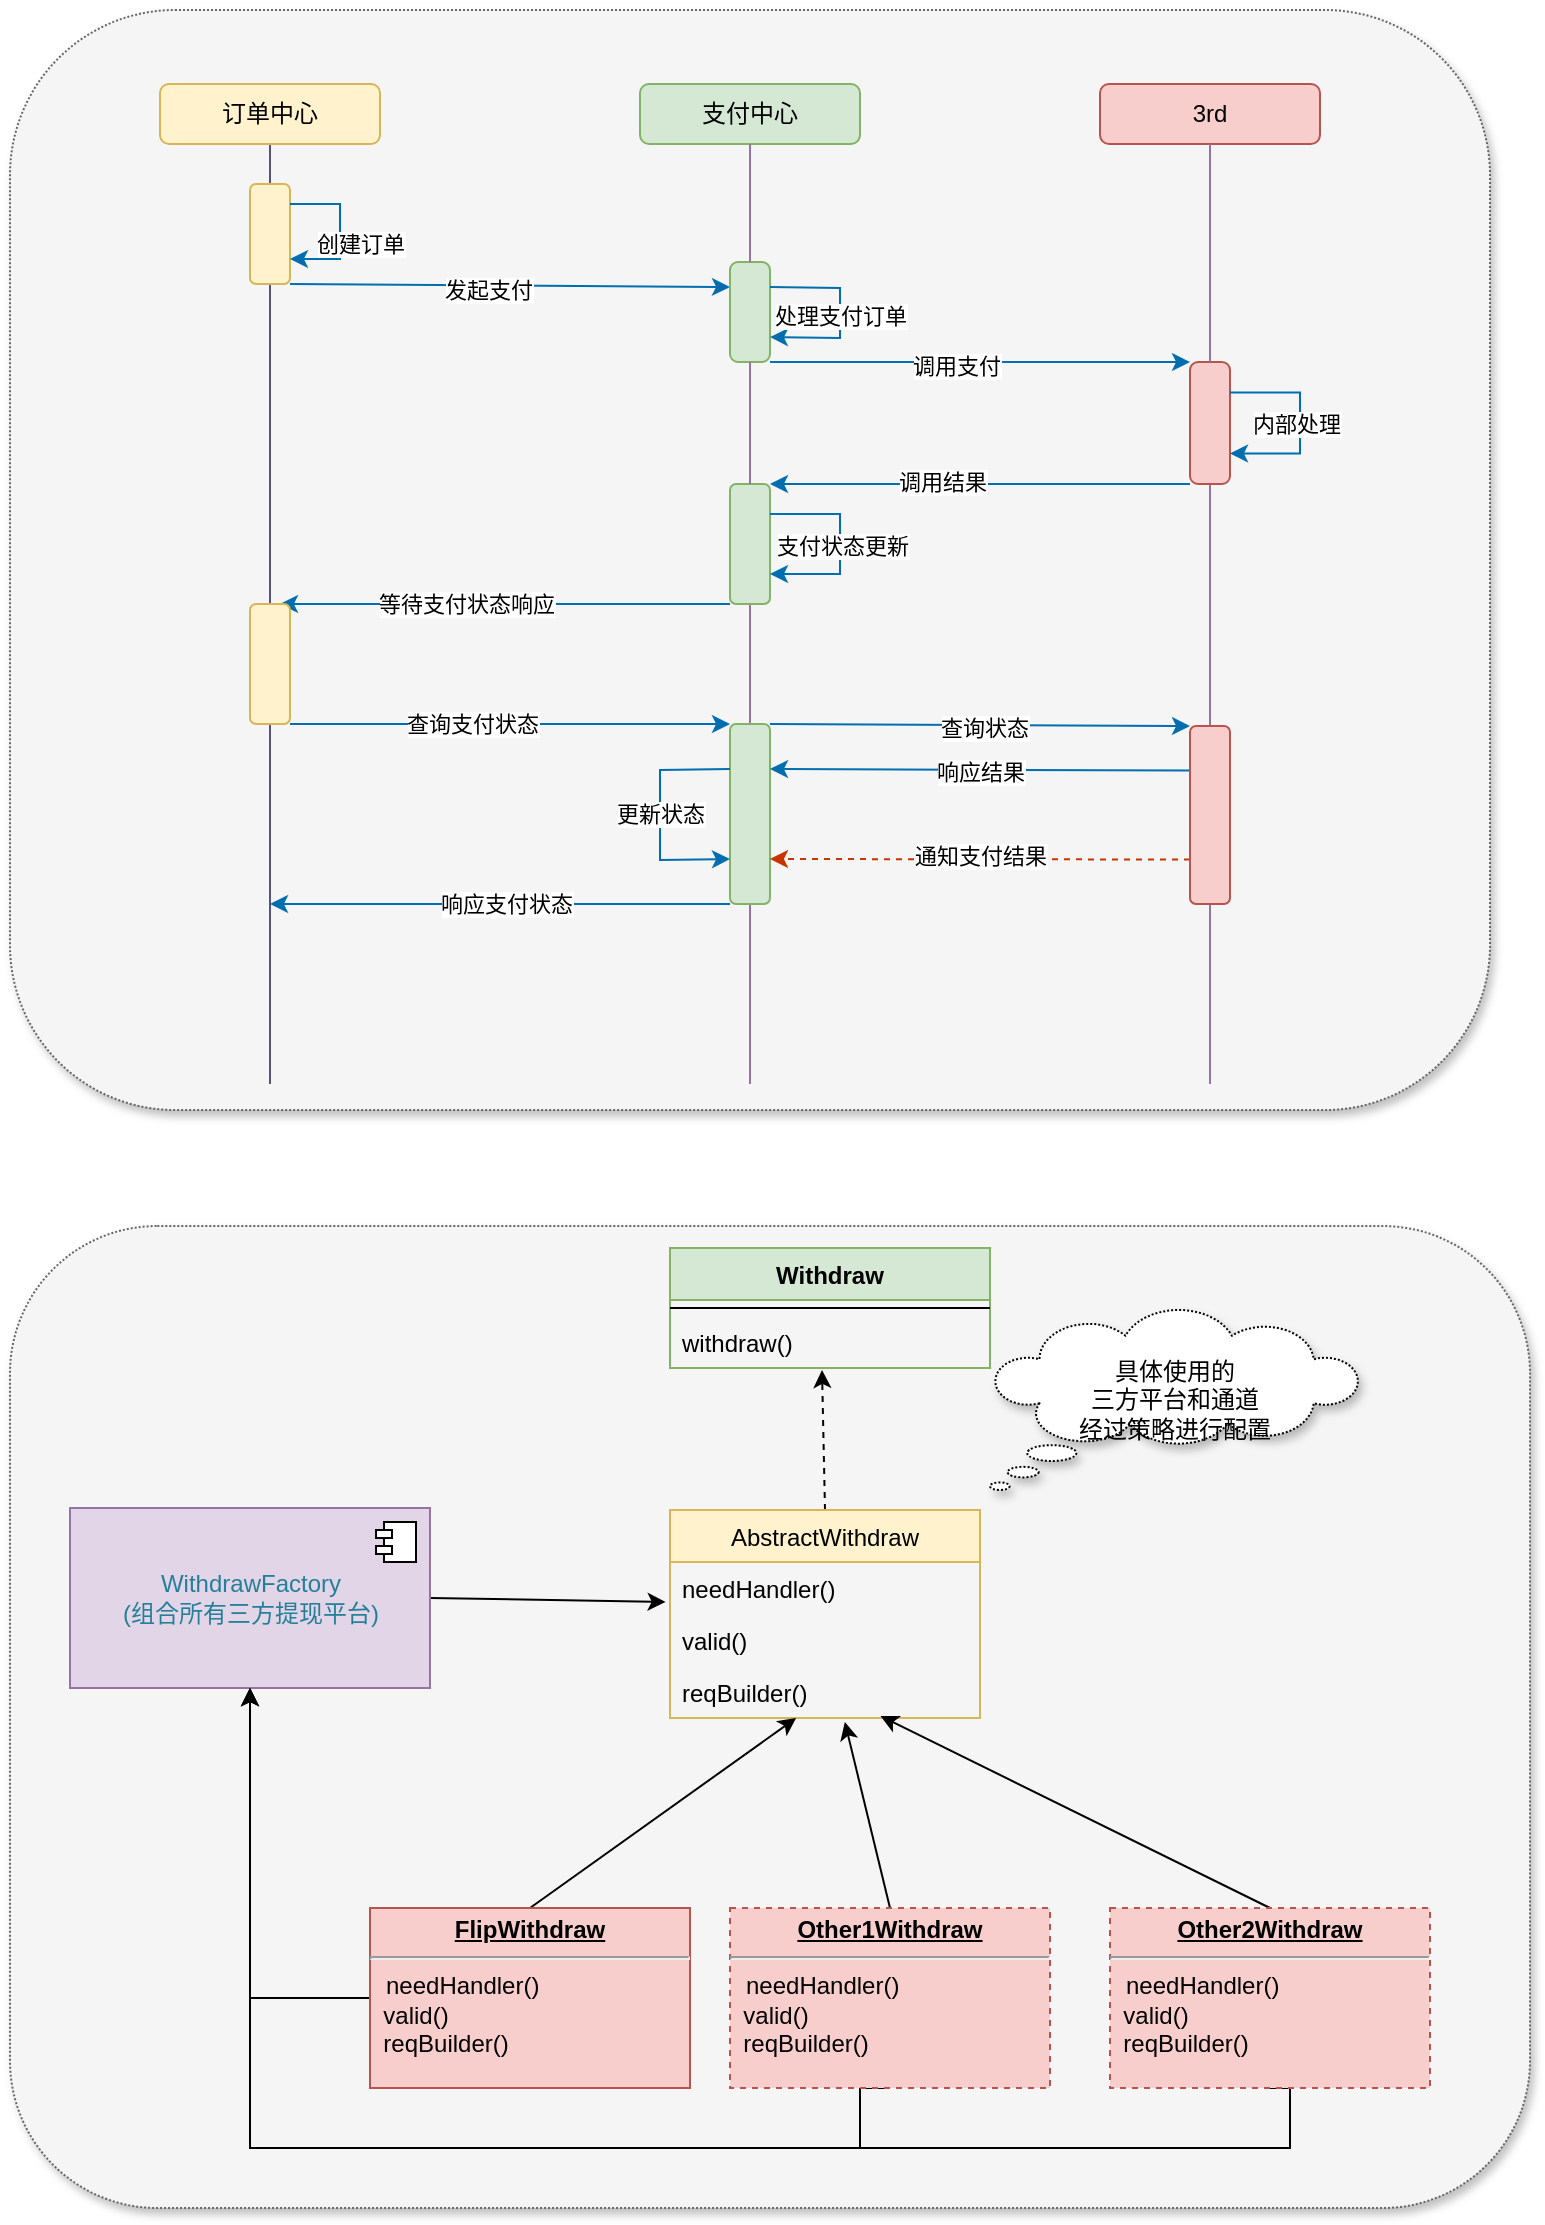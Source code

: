 <mxfile version="16.4.2" type="github">
  <diagram id="hDgSXtl1pIS-HQbCwnqq" name="Page-1">
    <mxGraphModel dx="946" dy="604" grid="1" gridSize="10" guides="1" tooltips="1" connect="1" arrows="1" fold="1" page="1" pageScale="1" pageWidth="827" pageHeight="1169" background="#ffffff" math="0" shadow="0">
      <root>
        <mxCell id="0" />
        <mxCell id="1" parent="0" />
        <mxCell id="86GMISHKl90TJAuDP3zU-80" value="" style="rounded=1;whiteSpace=wrap;html=1;shadow=1;dashed=1;dashPattern=1 1;fillColor=#f5f5f5;strokeColor=#666666;fontColor=#333333;" vertex="1" parent="1">
          <mxGeometry x="25" y="70" width="740" height="550" as="geometry" />
        </mxCell>
        <mxCell id="86GMISHKl90TJAuDP3zU-79" value="" style="rounded=1;whiteSpace=wrap;html=1;shadow=1;fillColor=#f5f5f5;strokeColor=#666666;fontColor=#333333;dashed=1;dashPattern=1 1;" vertex="1" parent="1">
          <mxGeometry x="25" y="678" width="760" height="491" as="geometry" />
        </mxCell>
        <mxCell id="KyNgDCiQDorarltKWVj6-1" value="" style="edgeStyle=orthogonalEdgeStyle;rounded=0;orthogonalLoop=1;jettySize=auto;html=1;exitX=0.5;exitY=1;exitDx=0;exitDy=0;endArrow=none;shadow=0;strokeColor=#56517e;fillColor=#d0cee2;" parent="1" source="KyNgDCiQDorarltKWVj6-3" target="KyNgDCiQDorarltKWVj6-31" edge="1">
          <mxGeometry relative="1" as="geometry">
            <mxPoint x="155" y="607" as="targetPoint" />
            <mxPoint x="155" y="137" as="sourcePoint" />
          </mxGeometry>
        </mxCell>
        <mxCell id="KyNgDCiQDorarltKWVj6-2" style="edgeStyle=orthogonalEdgeStyle;rounded=0;orthogonalLoop=1;jettySize=auto;html=1;exitX=0.5;exitY=1;exitDx=0;exitDy=0;startArrow=none;fillColor=#d0cee2;strokeColor=#56517e;endArrow=none;endFill=0;" parent="1" source="KyNgDCiQDorarltKWVj6-31" edge="1">
          <mxGeometry relative="1" as="geometry">
            <mxPoint x="155" y="607" as="targetPoint" />
          </mxGeometry>
        </mxCell>
        <mxCell id="KyNgDCiQDorarltKWVj6-3" value="订单中心" style="rounded=1;whiteSpace=wrap;html=1;fillColor=#fff2cc;strokeColor=#d6b656;" parent="1" vertex="1">
          <mxGeometry x="100" y="107" width="110" height="30" as="geometry" />
        </mxCell>
        <mxCell id="KyNgDCiQDorarltKWVj6-4" style="edgeStyle=orthogonalEdgeStyle;rounded=0;orthogonalLoop=1;jettySize=auto;html=1;exitX=0.5;exitY=1;exitDx=0;exitDy=0;startArrow=none;fillColor=#e1d5e7;strokeColor=#9673a6;startFill=0;endArrow=none;endFill=0;" parent="1" source="KyNgDCiQDorarltKWVj6-23" edge="1">
          <mxGeometry relative="1" as="geometry">
            <mxPoint x="395" y="607" as="targetPoint" />
          </mxGeometry>
        </mxCell>
        <mxCell id="KyNgDCiQDorarltKWVj6-5" value="支付中心" style="rounded=1;whiteSpace=wrap;html=1;fillColor=#d5e8d4;strokeColor=#82b366;" parent="1" vertex="1">
          <mxGeometry x="340" y="107" width="110" height="30" as="geometry" />
        </mxCell>
        <mxCell id="KyNgDCiQDorarltKWVj6-6" style="edgeStyle=orthogonalEdgeStyle;rounded=0;orthogonalLoop=1;jettySize=auto;html=1;exitX=0.5;exitY=1;exitDx=0;exitDy=0;startArrow=none;fillColor=#e1d5e7;strokeColor=#9673a6;startFill=0;endArrow=none;endFill=0;" parent="1" source="KyNgDCiQDorarltKWVj6-19" edge="1">
          <mxGeometry relative="1" as="geometry">
            <mxPoint x="625" y="607" as="targetPoint" />
            <Array as="points">
              <mxPoint x="625" y="607" />
            </Array>
          </mxGeometry>
        </mxCell>
        <mxCell id="KyNgDCiQDorarltKWVj6-7" value="3rd" style="rounded=1;whiteSpace=wrap;html=1;glass=0;fillColor=#f8cecc;strokeColor=#b85450;" parent="1" vertex="1">
          <mxGeometry x="570" y="107" width="110" height="30" as="geometry" />
        </mxCell>
        <mxCell id="KyNgDCiQDorarltKWVj6-8" value="" style="rounded=1;whiteSpace=wrap;html=1;shadow=0;fillColor=#fff2cc;strokeColor=#d6b656;" parent="1" vertex="1">
          <mxGeometry x="145" y="157" width="20" height="50" as="geometry" />
        </mxCell>
        <mxCell id="KyNgDCiQDorarltKWVj6-9" value="" style="endArrow=classic;html=1;rounded=0;exitX=1;exitY=1;exitDx=0;exitDy=0;entryX=0;entryY=0.25;entryDx=0;entryDy=0;fillColor=#1ba1e2;strokeColor=#006EAF;" parent="1" source="KyNgDCiQDorarltKWVj6-8" target="KyNgDCiQDorarltKWVj6-11" edge="1">
          <mxGeometry width="50" height="50" relative="1" as="geometry">
            <mxPoint x="410" y="357" as="sourcePoint" />
            <mxPoint x="380" y="207" as="targetPoint" />
          </mxGeometry>
        </mxCell>
        <mxCell id="KyNgDCiQDorarltKWVj6-10" value="发起支付" style="edgeLabel;html=1;align=center;verticalAlign=middle;resizable=0;points=[];" parent="KyNgDCiQDorarltKWVj6-9" vertex="1" connectable="0">
          <mxGeometry x="-0.1" y="-2" relative="1" as="geometry">
            <mxPoint as="offset" />
          </mxGeometry>
        </mxCell>
        <mxCell id="KyNgDCiQDorarltKWVj6-11" value="" style="rounded=1;whiteSpace=wrap;html=1;arcSize=20;fillColor=#d5e8d4;strokeColor=#82b366;" parent="1" vertex="1">
          <mxGeometry x="385" y="196" width="20" height="50" as="geometry" />
        </mxCell>
        <mxCell id="KyNgDCiQDorarltKWVj6-12" value="" style="edgeStyle=orthogonalEdgeStyle;rounded=0;orthogonalLoop=1;jettySize=auto;html=1;exitX=0.5;exitY=1;exitDx=0;exitDy=0;endArrow=none;fillColor=#e1d5e7;strokeColor=#9673a6;" parent="1" source="KyNgDCiQDorarltKWVj6-5" target="KyNgDCiQDorarltKWVj6-11" edge="1">
          <mxGeometry relative="1" as="geometry">
            <mxPoint x="395" y="607" as="targetPoint" />
            <mxPoint x="395" y="137" as="sourcePoint" />
          </mxGeometry>
        </mxCell>
        <mxCell id="KyNgDCiQDorarltKWVj6-13" value="" style="endArrow=classic;html=1;rounded=0;exitX=1;exitY=0.25;exitDx=0;exitDy=0;entryX=1;entryY=0.75;entryDx=0;entryDy=0;fillColor=#1ba1e2;strokeColor=#006EAF;" parent="1" source="KyNgDCiQDorarltKWVj6-11" target="KyNgDCiQDorarltKWVj6-11" edge="1">
          <mxGeometry width="50" height="50" relative="1" as="geometry">
            <mxPoint x="400" y="377" as="sourcePoint" />
            <mxPoint x="440" y="237" as="targetPoint" />
            <Array as="points">
              <mxPoint x="440" y="209" />
              <mxPoint x="440" y="234" />
            </Array>
          </mxGeometry>
        </mxCell>
        <mxCell id="KyNgDCiQDorarltKWVj6-14" value="处理支付订单" style="edgeLabel;html=1;align=center;verticalAlign=middle;resizable=0;points=[];" parent="KyNgDCiQDorarltKWVj6-13" vertex="1" connectable="0">
          <mxGeometry x="0.032" relative="1" as="geometry">
            <mxPoint as="offset" />
          </mxGeometry>
        </mxCell>
        <mxCell id="KyNgDCiQDorarltKWVj6-15" value="" style="endArrow=classic;html=1;rounded=0;exitX=1;exitY=1;exitDx=0;exitDy=0;entryX=0;entryY=0;entryDx=0;entryDy=0;fillColor=#1ba1e2;strokeColor=#006EAF;" parent="1" source="KyNgDCiQDorarltKWVj6-11" target="KyNgDCiQDorarltKWVj6-19" edge="1">
          <mxGeometry width="50" height="50" relative="1" as="geometry">
            <mxPoint x="400" y="347" as="sourcePoint" />
            <mxPoint x="450" y="297" as="targetPoint" />
          </mxGeometry>
        </mxCell>
        <mxCell id="KyNgDCiQDorarltKWVj6-16" value="调用支付" style="edgeLabel;html=1;align=center;verticalAlign=middle;resizable=0;points=[];" parent="KyNgDCiQDorarltKWVj6-15" vertex="1" connectable="0">
          <mxGeometry x="-0.114" y="-2" relative="1" as="geometry">
            <mxPoint as="offset" />
          </mxGeometry>
        </mxCell>
        <mxCell id="KyNgDCiQDorarltKWVj6-17" style="rounded=0;orthogonalLoop=1;jettySize=auto;html=1;exitX=0;exitY=1;exitDx=0;exitDy=0;entryX=1;entryY=0;entryDx=0;entryDy=0;fillColor=#1ba1e2;strokeColor=#006EAF;" parent="1" source="KyNgDCiQDorarltKWVj6-19" target="KyNgDCiQDorarltKWVj6-23" edge="1">
          <mxGeometry relative="1" as="geometry" />
        </mxCell>
        <mxCell id="KyNgDCiQDorarltKWVj6-18" value="调用结果" style="edgeLabel;html=1;align=center;verticalAlign=middle;resizable=0;points=[];" parent="KyNgDCiQDorarltKWVj6-17" vertex="1" connectable="0">
          <mxGeometry x="0.181" y="-1" relative="1" as="geometry">
            <mxPoint as="offset" />
          </mxGeometry>
        </mxCell>
        <mxCell id="KyNgDCiQDorarltKWVj6-19" value="" style="rounded=1;whiteSpace=wrap;html=1;arcSize=20;fillColor=#f8cecc;strokeColor=#b85450;" parent="1" vertex="1">
          <mxGeometry x="615" y="246" width="20" height="61" as="geometry" />
        </mxCell>
        <mxCell id="KyNgDCiQDorarltKWVj6-20" value="" style="edgeStyle=orthogonalEdgeStyle;rounded=0;orthogonalLoop=1;jettySize=auto;html=1;exitX=0.5;exitY=1;exitDx=0;exitDy=0;endArrow=none;fillColor=#e1d5e7;strokeColor=#9673a6;" parent="1" source="KyNgDCiQDorarltKWVj6-7" target="KyNgDCiQDorarltKWVj6-19" edge="1">
          <mxGeometry relative="1" as="geometry">
            <mxPoint x="625" y="607" as="targetPoint" />
            <mxPoint x="625" y="137" as="sourcePoint" />
          </mxGeometry>
        </mxCell>
        <mxCell id="KyNgDCiQDorarltKWVj6-21" style="edgeStyle=elbowEdgeStyle;rounded=0;orthogonalLoop=1;jettySize=auto;html=1;exitX=0;exitY=1;exitDx=0;exitDy=0;entryX=0.75;entryY=0;entryDx=0;entryDy=0;fillColor=#1ba1e2;strokeColor=#006EAF;" parent="1" source="KyNgDCiQDorarltKWVj6-23" target="KyNgDCiQDorarltKWVj6-31" edge="1">
          <mxGeometry relative="1" as="geometry">
            <mxPoint x="170" y="367" as="targetPoint" />
            <Array as="points">
              <mxPoint x="300" y="367" />
            </Array>
          </mxGeometry>
        </mxCell>
        <mxCell id="KyNgDCiQDorarltKWVj6-22" value="等待支付状态响应" style="edgeLabel;html=1;align=center;verticalAlign=middle;resizable=0;points=[];" parent="KyNgDCiQDorarltKWVj6-21" vertex="1" connectable="0">
          <mxGeometry x="0.173" relative="1" as="geometry">
            <mxPoint as="offset" />
          </mxGeometry>
        </mxCell>
        <mxCell id="KyNgDCiQDorarltKWVj6-23" value="" style="rounded=1;whiteSpace=wrap;html=1;fillColor=#d5e8d4;strokeColor=#82b366;" parent="1" vertex="1">
          <mxGeometry x="385" y="307" width="20" height="60" as="geometry" />
        </mxCell>
        <mxCell id="KyNgDCiQDorarltKWVj6-24" value="" style="edgeStyle=orthogonalEdgeStyle;rounded=0;orthogonalLoop=1;jettySize=auto;html=1;exitX=0.5;exitY=1;exitDx=0;exitDy=0;startArrow=none;endArrow=none;fillColor=#e1d5e7;strokeColor=#9673a6;" parent="1" source="KyNgDCiQDorarltKWVj6-11" target="KyNgDCiQDorarltKWVj6-23" edge="1">
          <mxGeometry relative="1" as="geometry">
            <mxPoint x="395" y="607" as="targetPoint" />
            <mxPoint x="395" y="246" as="sourcePoint" />
          </mxGeometry>
        </mxCell>
        <mxCell id="KyNgDCiQDorarltKWVj6-25" style="edgeStyle=orthogonalEdgeStyle;rounded=0;orthogonalLoop=1;jettySize=auto;html=1;exitX=1;exitY=0.25;exitDx=0;exitDy=0;entryX=1;entryY=0.75;entryDx=0;entryDy=0;fillColor=#1ba1e2;strokeColor=#006EAF;" parent="1" source="KyNgDCiQDorarltKWVj6-23" target="KyNgDCiQDorarltKWVj6-23" edge="1">
          <mxGeometry relative="1" as="geometry">
            <Array as="points">
              <mxPoint x="440" y="322" />
              <mxPoint x="440" y="352" />
            </Array>
          </mxGeometry>
        </mxCell>
        <mxCell id="KyNgDCiQDorarltKWVj6-26" value="支付状态更新" style="edgeLabel;html=1;align=center;verticalAlign=middle;resizable=0;points=[];" parent="KyNgDCiQDorarltKWVj6-25" vertex="1" connectable="0">
          <mxGeometry x="0.025" y="1" relative="1" as="geometry">
            <mxPoint as="offset" />
          </mxGeometry>
        </mxCell>
        <mxCell id="KyNgDCiQDorarltKWVj6-27" style="edgeStyle=elbowEdgeStyle;rounded=0;orthogonalLoop=1;jettySize=auto;html=1;exitX=1;exitY=0.25;exitDx=0;exitDy=0;entryX=1;entryY=0.75;entryDx=0;entryDy=0;elbow=vertical;fillColor=#1ba1e2;strokeColor=#006EAF;" parent="1" source="KyNgDCiQDorarltKWVj6-19" target="KyNgDCiQDorarltKWVj6-19" edge="1">
          <mxGeometry relative="1" as="geometry">
            <Array as="points">
              <mxPoint x="670" y="277" />
            </Array>
          </mxGeometry>
        </mxCell>
        <mxCell id="KyNgDCiQDorarltKWVj6-28" value="内部处理" style="edgeLabel;html=1;align=center;verticalAlign=middle;resizable=0;points=[];" parent="KyNgDCiQDorarltKWVj6-27" vertex="1" connectable="0">
          <mxGeometry x="0.363" y="-3" relative="1" as="geometry">
            <mxPoint x="1" y="-12" as="offset" />
          </mxGeometry>
        </mxCell>
        <mxCell id="KyNgDCiQDorarltKWVj6-29" style="rounded=0;orthogonalLoop=1;jettySize=auto;html=1;exitX=1;exitY=1;exitDx=0;exitDy=0;entryX=0;entryY=0;entryDx=0;entryDy=0;fillColor=#1ba1e2;strokeColor=#006EAF;" parent="1" source="KyNgDCiQDorarltKWVj6-31" target="KyNgDCiQDorarltKWVj6-37" edge="1">
          <mxGeometry relative="1" as="geometry" />
        </mxCell>
        <mxCell id="KyNgDCiQDorarltKWVj6-30" value="查询支付状态" style="edgeLabel;html=1;align=center;verticalAlign=middle;resizable=0;points=[];" parent="KyNgDCiQDorarltKWVj6-29" vertex="1" connectable="0">
          <mxGeometry x="-0.173" relative="1" as="geometry">
            <mxPoint as="offset" />
          </mxGeometry>
        </mxCell>
        <mxCell id="KyNgDCiQDorarltKWVj6-31" value="" style="rounded=1;whiteSpace=wrap;html=1;fillColor=#fff2cc;strokeColor=#d6b656;" parent="1" vertex="1">
          <mxGeometry x="145" y="367" width="20" height="60" as="geometry" />
        </mxCell>
        <mxCell id="KyNgDCiQDorarltKWVj6-32" value="创建订单" style="edgeStyle=orthogonalEdgeStyle;rounded=0;orthogonalLoop=1;jettySize=auto;html=1;entryX=1;entryY=0.75;entryDx=0;entryDy=0;fillColor=#1ba1e2;strokeColor=#006EAF;" parent="1" target="KyNgDCiQDorarltKWVj6-8" edge="1">
          <mxGeometry x="0.143" y="10" relative="1" as="geometry">
            <mxPoint x="165" y="167" as="sourcePoint" />
            <Array as="points">
              <mxPoint x="165" y="167" />
              <mxPoint x="190" y="167" />
              <mxPoint x="190" y="195" />
            </Array>
            <mxPoint as="offset" />
          </mxGeometry>
        </mxCell>
        <mxCell id="KyNgDCiQDorarltKWVj6-33" style="edgeStyle=none;rounded=0;orthogonalLoop=1;jettySize=auto;html=1;exitX=1;exitY=0;exitDx=0;exitDy=0;entryX=0;entryY=0;entryDx=0;entryDy=0;fillColor=#1ba1e2;strokeColor=#006EAF;" parent="1" source="KyNgDCiQDorarltKWVj6-37" target="KyNgDCiQDorarltKWVj6-42" edge="1">
          <mxGeometry relative="1" as="geometry" />
        </mxCell>
        <mxCell id="KyNgDCiQDorarltKWVj6-34" value="查询状态" style="edgeLabel;html=1;align=center;verticalAlign=middle;resizable=0;points=[];" parent="KyNgDCiQDorarltKWVj6-33" vertex="1" connectable="0">
          <mxGeometry x="0.019" y="-1" relative="1" as="geometry">
            <mxPoint as="offset" />
          </mxGeometry>
        </mxCell>
        <mxCell id="KyNgDCiQDorarltKWVj6-35" style="rounded=0;orthogonalLoop=1;jettySize=auto;html=1;exitX=0;exitY=1;exitDx=0;exitDy=0;fillColor=#1ba1e2;strokeColor=#006EAF;" parent="1" source="KyNgDCiQDorarltKWVj6-37" edge="1">
          <mxGeometry relative="1" as="geometry">
            <mxPoint x="155" y="517" as="targetPoint" />
            <mxPoint x="380" y="517" as="sourcePoint" />
          </mxGeometry>
        </mxCell>
        <mxCell id="KyNgDCiQDorarltKWVj6-36" value="响应支付状态" style="edgeLabel;html=1;align=center;verticalAlign=middle;resizable=0;points=[];" parent="KyNgDCiQDorarltKWVj6-35" vertex="1" connectable="0">
          <mxGeometry x="-0.021" y="-3" relative="1" as="geometry">
            <mxPoint y="3" as="offset" />
          </mxGeometry>
        </mxCell>
        <mxCell id="KyNgDCiQDorarltKWVj6-37" value="" style="rounded=1;whiteSpace=wrap;html=1;fillColor=#d5e8d4;strokeColor=#82b366;" parent="1" vertex="1">
          <mxGeometry x="385" y="427" width="20" height="90" as="geometry" />
        </mxCell>
        <mxCell id="KyNgDCiQDorarltKWVj6-38" style="rounded=0;orthogonalLoop=1;jettySize=auto;html=1;exitX=0;exitY=0.25;exitDx=0;exitDy=0;entryX=1;entryY=0.25;entryDx=0;entryDy=0;fillColor=#1ba1e2;strokeColor=#006EAF;" parent="1" source="KyNgDCiQDorarltKWVj6-42" target="KyNgDCiQDorarltKWVj6-37" edge="1">
          <mxGeometry relative="1" as="geometry">
            <mxPoint x="615" y="449" as="sourcePoint" />
            <mxPoint x="410" y="454" as="targetPoint" />
          </mxGeometry>
        </mxCell>
        <mxCell id="KyNgDCiQDorarltKWVj6-39" value="响应结果" style="edgeLabel;html=1;align=center;verticalAlign=middle;resizable=0;points=[];" parent="KyNgDCiQDorarltKWVj6-38" vertex="1" connectable="0">
          <mxGeometry x="-0.181" y="1" relative="1" as="geometry">
            <mxPoint x="-19" as="offset" />
          </mxGeometry>
        </mxCell>
        <mxCell id="KyNgDCiQDorarltKWVj6-40" style="edgeStyle=none;rounded=0;orthogonalLoop=1;jettySize=auto;html=1;dashed=1;exitX=0;exitY=0.75;exitDx=0;exitDy=0;fillColor=#fa6800;strokeColor=#C73500;entryX=1;entryY=0.75;entryDx=0;entryDy=0;" parent="1" source="KyNgDCiQDorarltKWVj6-42" target="KyNgDCiQDorarltKWVj6-37" edge="1">
          <mxGeometry relative="1" as="geometry">
            <mxPoint x="405" y="497" as="targetPoint" />
            <mxPoint x="605" y="497" as="sourcePoint" />
          </mxGeometry>
        </mxCell>
        <mxCell id="KyNgDCiQDorarltKWVj6-41" value="通知支付结果" style="edgeLabel;html=1;align=center;verticalAlign=middle;resizable=0;points=[];" parent="KyNgDCiQDorarltKWVj6-40" vertex="1" connectable="0">
          <mxGeometry x="0.114" y="-2" relative="1" as="geometry">
            <mxPoint x="12" as="offset" />
          </mxGeometry>
        </mxCell>
        <mxCell id="KyNgDCiQDorarltKWVj6-42" value="" style="rounded=1;whiteSpace=wrap;html=1;fillColor=#f8cecc;strokeColor=#b85450;" parent="1" vertex="1">
          <mxGeometry x="615" y="428" width="20" height="89" as="geometry" />
        </mxCell>
        <mxCell id="KyNgDCiQDorarltKWVj6-43" value="更新状态" style="edgeStyle=none;rounded=0;orthogonalLoop=1;jettySize=auto;html=1;exitX=0;exitY=0.25;exitDx=0;exitDy=0;entryX=0;entryY=0.75;entryDx=0;entryDy=0;fillColor=#1ba1e2;strokeColor=#006EAF;" parent="1" source="KyNgDCiQDorarltKWVj6-37" target="KyNgDCiQDorarltKWVj6-37" edge="1">
          <mxGeometry relative="1" as="geometry">
            <Array as="points">
              <mxPoint x="350" y="450" />
              <mxPoint x="350" y="495" />
            </Array>
          </mxGeometry>
        </mxCell>
        <mxCell id="86GMISHKl90TJAuDP3zU-68" style="edgeStyle=none;rounded=0;orthogonalLoop=1;jettySize=auto;html=1;exitX=0.5;exitY=0;exitDx=0;exitDy=0;entryX=0.475;entryY=1.038;entryDx=0;entryDy=0;entryPerimeter=0;startArrow=none;startFill=0;dashed=1;" edge="1" parent="1" source="86GMISHKl90TJAuDP3zU-55" target="86GMISHKl90TJAuDP3zU-62">
          <mxGeometry relative="1" as="geometry" />
        </mxCell>
        <mxCell id="86GMISHKl90TJAuDP3zU-55" value="AbstractWithdraw" style="swimlane;fontStyle=0;childLayout=stackLayout;horizontal=1;startSize=26;fillColor=#fff2cc;horizontalStack=0;resizeParent=1;resizeParentMax=0;resizeLast=0;collapsible=1;marginBottom=0;strokeColor=#d6b656;" vertex="1" parent="1">
          <mxGeometry x="355" y="820" width="155" height="104" as="geometry">
            <mxRectangle x="355" y="819" width="130" height="26" as="alternateBounds" />
          </mxGeometry>
        </mxCell>
        <mxCell id="86GMISHKl90TJAuDP3zU-56" value="needHandler()&#xa;" style="text;strokeColor=none;fillColor=none;align=left;verticalAlign=top;spacingLeft=4;spacingRight=4;overflow=hidden;rotatable=0;points=[[0,0.5],[1,0.5]];portConstraint=eastwest;" vertex="1" parent="86GMISHKl90TJAuDP3zU-55">
          <mxGeometry y="26" width="155" height="26" as="geometry" />
        </mxCell>
        <mxCell id="86GMISHKl90TJAuDP3zU-57" value="valid()" style="text;strokeColor=none;fillColor=none;align=left;verticalAlign=top;spacingLeft=4;spacingRight=4;overflow=hidden;rotatable=0;points=[[0,0.5],[1,0.5]];portConstraint=eastwest;" vertex="1" parent="86GMISHKl90TJAuDP3zU-55">
          <mxGeometry y="52" width="155" height="26" as="geometry" />
        </mxCell>
        <mxCell id="86GMISHKl90TJAuDP3zU-58" value="reqBuilder()" style="text;strokeColor=none;fillColor=none;align=left;verticalAlign=top;spacingLeft=4;spacingRight=4;overflow=hidden;rotatable=0;points=[[0,0.5],[1,0.5]];portConstraint=eastwest;" vertex="1" parent="86GMISHKl90TJAuDP3zU-55">
          <mxGeometry y="78" width="155" height="26" as="geometry" />
        </mxCell>
        <mxCell id="86GMISHKl90TJAuDP3zU-59" value="Withdraw" style="swimlane;fontStyle=1;align=center;verticalAlign=top;childLayout=stackLayout;horizontal=1;startSize=26;horizontalStack=0;resizeParent=1;resizeParentMax=0;resizeLast=0;collapsible=1;marginBottom=0;fillColor=#d5e8d4;strokeColor=#82b366;" vertex="1" parent="1">
          <mxGeometry x="355" y="689" width="160" height="60" as="geometry">
            <mxRectangle x="365" y="689" width="90" height="26" as="alternateBounds" />
          </mxGeometry>
        </mxCell>
        <mxCell id="86GMISHKl90TJAuDP3zU-61" value="" style="line;strokeWidth=1;fillColor=none;align=left;verticalAlign=middle;spacingTop=-1;spacingLeft=3;spacingRight=3;rotatable=0;labelPosition=right;points=[];portConstraint=eastwest;" vertex="1" parent="86GMISHKl90TJAuDP3zU-59">
          <mxGeometry y="26" width="160" height="8" as="geometry" />
        </mxCell>
        <mxCell id="86GMISHKl90TJAuDP3zU-62" value="withdraw()" style="text;strokeColor=none;fillColor=none;align=left;verticalAlign=top;spacingLeft=4;spacingRight=4;overflow=hidden;rotatable=0;points=[[0,0.5],[1,0.5]];portConstraint=eastwest;" vertex="1" parent="86GMISHKl90TJAuDP3zU-59">
          <mxGeometry y="34" width="160" height="26" as="geometry" />
        </mxCell>
        <mxCell id="86GMISHKl90TJAuDP3zU-67" style="edgeStyle=none;rounded=0;orthogonalLoop=1;jettySize=auto;html=1;exitX=1;exitY=0.5;exitDx=0;exitDy=0;entryX=-0.014;entryY=0.769;entryDx=0;entryDy=0;entryPerimeter=0;startArrow=none;startFill=0;" edge="1" parent="1" source="86GMISHKl90TJAuDP3zU-65" target="86GMISHKl90TJAuDP3zU-56">
          <mxGeometry relative="1" as="geometry" />
        </mxCell>
        <mxCell id="86GMISHKl90TJAuDP3zU-65" value="&lt;blockquote&gt;&lt;span style=&quot;color: rgb(38 , 127 , 153)&quot;&gt;WithdrawFactory&lt;br&gt;&lt;/span&gt;&lt;span style=&quot;color: rgb(38 , 127 , 153)&quot;&gt;(组合所有三方提现平台)&lt;/span&gt;&lt;/blockquote&gt;" style="html=1;dropTarget=0;fillColor=#e1d5e7;strokeColor=#9673a6;" vertex="1" parent="1">
          <mxGeometry x="55" y="819" width="180" height="90" as="geometry" />
        </mxCell>
        <mxCell id="86GMISHKl90TJAuDP3zU-66" value="" style="shape=module;jettyWidth=8;jettyHeight=4;" vertex="1" parent="86GMISHKl90TJAuDP3zU-65">
          <mxGeometry x="1" width="20" height="20" relative="1" as="geometry">
            <mxPoint x="-27" y="7" as="offset" />
          </mxGeometry>
        </mxCell>
        <mxCell id="86GMISHKl90TJAuDP3zU-71" style="edgeStyle=none;rounded=0;orthogonalLoop=1;jettySize=auto;html=1;exitX=0.5;exitY=0;exitDx=0;exitDy=0;entryX=0.407;entryY=1;entryDx=0;entryDy=0;entryPerimeter=0;startArrow=none;startFill=0;" edge="1" parent="1" source="86GMISHKl90TJAuDP3zU-69" target="86GMISHKl90TJAuDP3zU-58">
          <mxGeometry relative="1" as="geometry" />
        </mxCell>
        <mxCell id="86GMISHKl90TJAuDP3zU-75" style="edgeStyle=orthogonalEdgeStyle;rounded=0;orthogonalLoop=1;jettySize=auto;html=1;exitX=0;exitY=0.5;exitDx=0;exitDy=0;entryX=0.5;entryY=1;entryDx=0;entryDy=0;startArrow=none;startFill=0;" edge="1" parent="1" source="86GMISHKl90TJAuDP3zU-69" target="86GMISHKl90TJAuDP3zU-65">
          <mxGeometry relative="1" as="geometry" />
        </mxCell>
        <mxCell id="86GMISHKl90TJAuDP3zU-69" value="&lt;p style=&quot;margin: 4px 0px 0px ; text-align: center&quot;&gt;&lt;b&gt;&lt;u&gt;FlipWithdraw&lt;/u&gt;&lt;/b&gt;&lt;br&gt;&lt;/p&gt;&lt;hr&gt;&lt;p style=&quot;margin: 0px ; margin-left: 8px&quot;&gt;needHandler()&lt;/p&gt;&lt;div&gt;&lt;span style=&quot;white-space: pre&quot;&gt;&amp;nbsp; &lt;/span&gt;valid()&lt;br&gt;&amp;nbsp; reqBuilder()&lt;br&gt;&lt;/div&gt;" style="verticalAlign=top;align=left;overflow=fill;fontSize=12;fontFamily=Helvetica;html=1;fillColor=#f8cecc;strokeColor=#b85450;" vertex="1" parent="1">
          <mxGeometry x="205" y="1019" width="160" height="90" as="geometry" />
        </mxCell>
        <mxCell id="86GMISHKl90TJAuDP3zU-72" style="edgeStyle=none;rounded=0;orthogonalLoop=1;jettySize=auto;html=1;exitX=0.5;exitY=0;exitDx=0;exitDy=0;startArrow=none;startFill=0;entryX=0.564;entryY=1.077;entryDx=0;entryDy=0;entryPerimeter=0;" edge="1" parent="1" source="86GMISHKl90TJAuDP3zU-70" target="86GMISHKl90TJAuDP3zU-58">
          <mxGeometry relative="1" as="geometry">
            <mxPoint x="425" y="919" as="targetPoint" />
          </mxGeometry>
        </mxCell>
        <mxCell id="86GMISHKl90TJAuDP3zU-76" style="edgeStyle=orthogonalEdgeStyle;rounded=0;orthogonalLoop=1;jettySize=auto;html=1;exitX=0.5;exitY=1;exitDx=0;exitDy=0;entryX=0.5;entryY=1;entryDx=0;entryDy=0;startArrow=none;startFill=0;" edge="1" parent="1" source="86GMISHKl90TJAuDP3zU-70" target="86GMISHKl90TJAuDP3zU-65">
          <mxGeometry relative="1" as="geometry">
            <Array as="points">
              <mxPoint x="450" y="1139" />
              <mxPoint x="145" y="1139" />
            </Array>
          </mxGeometry>
        </mxCell>
        <mxCell id="86GMISHKl90TJAuDP3zU-70" value="&lt;p style=&quot;margin: 4px 0px 0px ; text-align: center&quot;&gt;&lt;b&gt;&lt;u&gt;Other1Withdraw&lt;/u&gt;&lt;/b&gt;&lt;br&gt;&lt;/p&gt;&lt;hr&gt;&lt;p style=&quot;margin: 0px 0px 0px 8px&quot;&gt;needHandler()&lt;/p&gt;&lt;div&gt;&lt;span&gt;&amp;nbsp; &lt;/span&gt;valid()&lt;br&gt;&amp;nbsp; reqBuilder()&lt;/div&gt;" style="verticalAlign=top;align=left;overflow=fill;fontSize=12;fontFamily=Helvetica;html=1;fillColor=#f8cecc;strokeColor=#b85450;dashed=1;" vertex="1" parent="1">
          <mxGeometry x="385" y="1019" width="160" height="90" as="geometry" />
        </mxCell>
        <mxCell id="86GMISHKl90TJAuDP3zU-74" style="edgeStyle=none;rounded=0;orthogonalLoop=1;jettySize=auto;html=1;exitX=0.5;exitY=0;exitDx=0;exitDy=0;entryX=0.679;entryY=0.962;entryDx=0;entryDy=0;entryPerimeter=0;startArrow=none;startFill=0;" edge="1" parent="1" source="86GMISHKl90TJAuDP3zU-73" target="86GMISHKl90TJAuDP3zU-58">
          <mxGeometry relative="1" as="geometry" />
        </mxCell>
        <mxCell id="86GMISHKl90TJAuDP3zU-78" style="edgeStyle=orthogonalEdgeStyle;rounded=0;orthogonalLoop=1;jettySize=auto;html=1;exitX=0.5;exitY=1;exitDx=0;exitDy=0;startArrow=none;startFill=0;" edge="1" parent="1" source="86GMISHKl90TJAuDP3zU-73">
          <mxGeometry relative="1" as="geometry">
            <mxPoint x="145" y="909" as="targetPoint" />
            <Array as="points">
              <mxPoint x="665" y="1139" />
              <mxPoint x="145" y="1139" />
            </Array>
          </mxGeometry>
        </mxCell>
        <mxCell id="86GMISHKl90TJAuDP3zU-73" value="&lt;p style=&quot;margin: 4px 0px 0px ; text-align: center&quot;&gt;&lt;b&gt;&lt;u&gt;Other2Withdraw&lt;/u&gt;&lt;/b&gt;&lt;br&gt;&lt;/p&gt;&lt;hr&gt;&lt;p style=&quot;margin: 0px 0px 0px 8px&quot;&gt;needHandler()&lt;/p&gt;&lt;div&gt;&lt;span&gt;&amp;nbsp; &lt;/span&gt;valid()&lt;br&gt;&amp;nbsp; reqBuilder()&lt;/div&gt;" style="verticalAlign=top;align=left;overflow=fill;fontSize=12;fontFamily=Helvetica;html=1;fillColor=#f8cecc;strokeColor=#b85450;dashed=1;" vertex="1" parent="1">
          <mxGeometry x="575" y="1019" width="160" height="90" as="geometry" />
        </mxCell>
        <mxCell id="86GMISHKl90TJAuDP3zU-83" value="具体使用的&lt;br&gt;三方平台和通道&lt;br&gt;经过策略进行配置" style="whiteSpace=wrap;html=1;shape=mxgraph.basic.cloud_callout;shadow=1;dashed=1;dashPattern=1 1;align=center;" vertex="1" parent="1">
          <mxGeometry x="515" y="720" width="185" height="90" as="geometry" />
        </mxCell>
      </root>
    </mxGraphModel>
  </diagram>
</mxfile>
